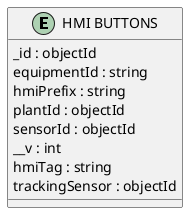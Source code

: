 @startuml HMI_BUTTONS_Diagram

entity "HMI BUTTONS" as HMI_BUTTONS {
  _id : objectId
  equipmentId : string
  hmiPrefix : string
  plantId : objectId
  sensorId : objectId
  __v : int
  hmiTag : string
  trackingSensor : objectId
}

@enduml